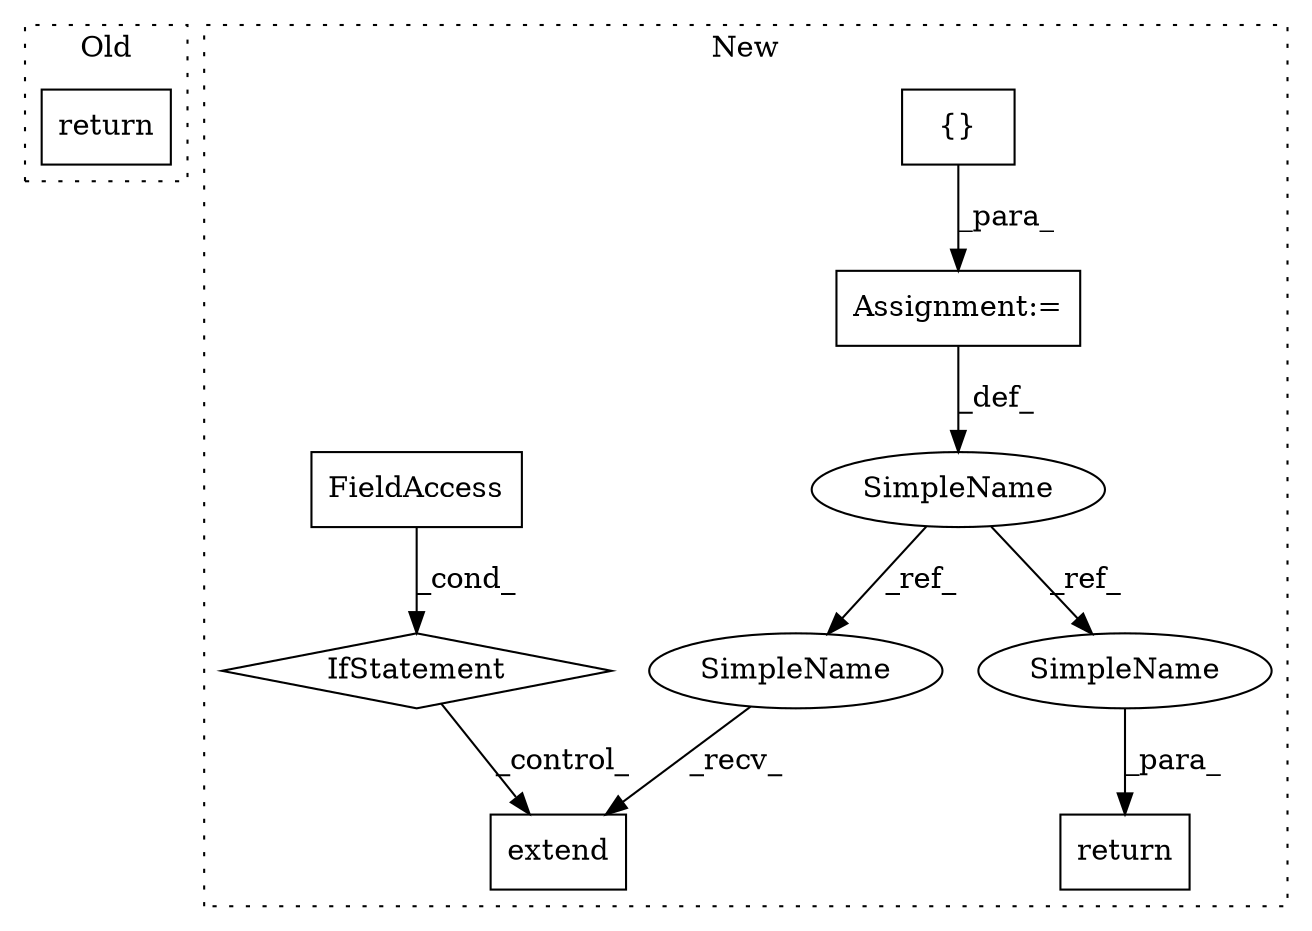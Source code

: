 digraph G {
subgraph cluster0 {
1 [label="return" a="41" s="2481" l="7" shape="box"];
label = "Old";
style="dotted";
}
subgraph cluster1 {
2 [label="extend" a="32" s="3961,4002" l="7,1" shape="box"];
3 [label="Assignment:=" a="7" s="3862" l="1" shape="box"];
4 [label="return" a="41" s="4015" l="7" shape="box"];
5 [label="{}" a="4" s="3901" l="2" shape="box"];
6 [label="SimpleName" a="42" s="3855" l="7" shape="ellipse"];
7 [label="IfStatement" a="25" s="3909,3943" l="4,2" shape="diamond"];
8 [label="FieldAccess" a="22" s="3913" l="30" shape="box"];
9 [label="SimpleName" a="42" s="4022" l="7" shape="ellipse"];
10 [label="SimpleName" a="42" s="3953" l="7" shape="ellipse"];
label = "New";
style="dotted";
}
3 -> 6 [label="_def_"];
5 -> 3 [label="_para_"];
6 -> 9 [label="_ref_"];
6 -> 10 [label="_ref_"];
7 -> 2 [label="_control_"];
8 -> 7 [label="_cond_"];
9 -> 4 [label="_para_"];
10 -> 2 [label="_recv_"];
}